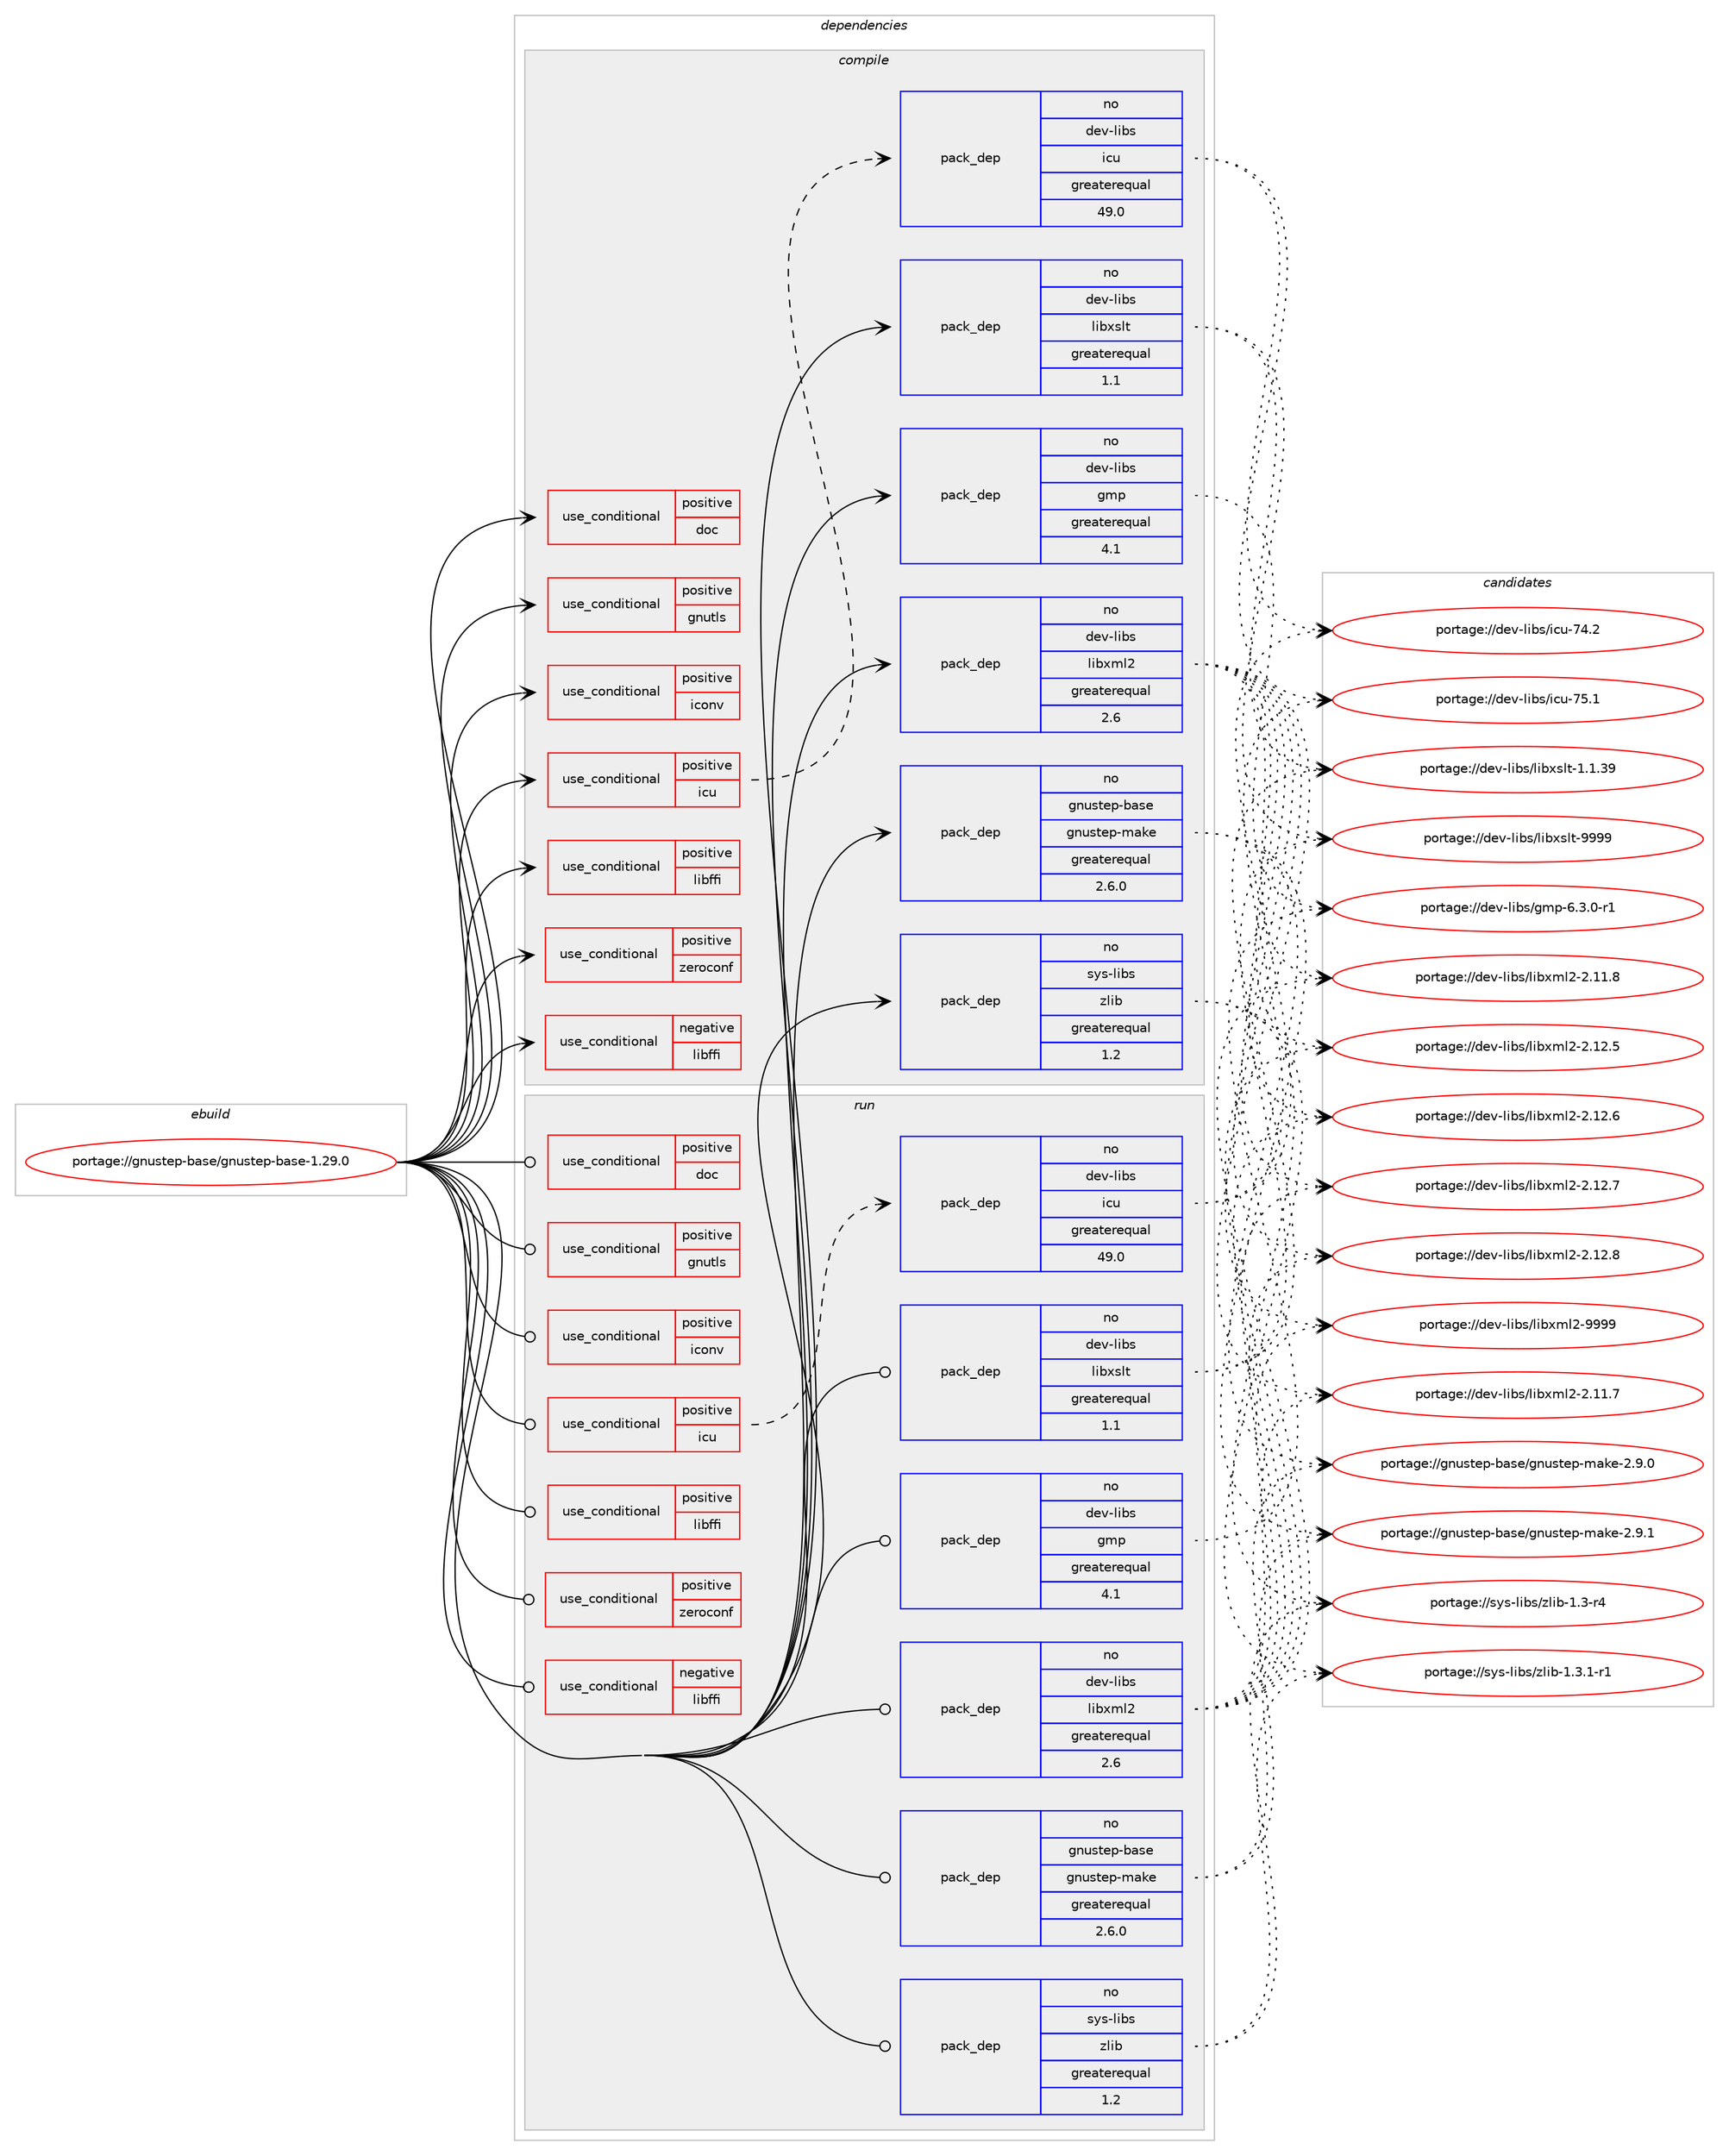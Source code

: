 digraph prolog {

# *************
# Graph options
# *************

newrank=true;
concentrate=true;
compound=true;
graph [rankdir=LR,fontname=Helvetica,fontsize=10,ranksep=1.5];#, ranksep=2.5, nodesep=0.2];
edge  [arrowhead=vee];
node  [fontname=Helvetica,fontsize=10];

# **********
# The ebuild
# **********

subgraph cluster_leftcol {
color=gray;
rank=same;
label=<<i>ebuild</i>>;
id [label="portage://gnustep-base/gnustep-base-1.29.0", color=red, width=4, href="../gnustep-base/gnustep-base-1.29.0.svg"];
}

# ****************
# The dependencies
# ****************

subgraph cluster_midcol {
color=gray;
label=<<i>dependencies</i>>;
subgraph cluster_compile {
fillcolor="#eeeeee";
style=filled;
label=<<i>compile</i>>;
subgraph cond64550 {
dependency120530 [label=<<TABLE BORDER="0" CELLBORDER="1" CELLSPACING="0" CELLPADDING="4"><TR><TD ROWSPAN="3" CELLPADDING="10">use_conditional</TD></TR><TR><TD>negative</TD></TR><TR><TD>libffi</TD></TR></TABLE>>, shape=none, color=red];
# *** BEGIN UNKNOWN DEPENDENCY TYPE (TODO) ***
# dependency120530 -> package_dependency(portage://gnustep-base/gnustep-base-1.29.0,install,no,dev-libs,ffcall,none,[,,],[],[])
# *** END UNKNOWN DEPENDENCY TYPE (TODO) ***

# *** BEGIN UNKNOWN DEPENDENCY TYPE (TODO) ***
# dependency120530 -> package_dependency(portage://gnustep-base/gnustep-base-1.29.0,install,no,gnustep-base,gnustep-make,none,[,,],[],[use(disable(native-exceptions),none)])
# *** END UNKNOWN DEPENDENCY TYPE (TODO) ***

}
id:e -> dependency120530:w [weight=20,style="solid",arrowhead="vee"];
subgraph cond64551 {
dependency120531 [label=<<TABLE BORDER="0" CELLBORDER="1" CELLSPACING="0" CELLPADDING="4"><TR><TD ROWSPAN="3" CELLPADDING="10">use_conditional</TD></TR><TR><TD>positive</TD></TR><TR><TD>doc</TD></TR></TABLE>>, shape=none, color=red];
# *** BEGIN UNKNOWN DEPENDENCY TYPE (TODO) ***
# dependency120531 -> package_dependency(portage://gnustep-base/gnustep-base-1.29.0,install,no,virtual,texi2dvi,none,[,,],[],[])
# *** END UNKNOWN DEPENDENCY TYPE (TODO) ***

# *** BEGIN UNKNOWN DEPENDENCY TYPE (TODO) ***
# dependency120531 -> package_dependency(portage://gnustep-base/gnustep-base-1.29.0,install,no,dev-tex,latex2html,none,[,,],[],[])
# *** END UNKNOWN DEPENDENCY TYPE (TODO) ***

# *** BEGIN UNKNOWN DEPENDENCY TYPE (TODO) ***
# dependency120531 -> package_dependency(portage://gnustep-base/gnustep-base-1.29.0,install,no,app-text,texi2html,none,[,,],[],[])
# *** END UNKNOWN DEPENDENCY TYPE (TODO) ***

}
id:e -> dependency120531:w [weight=20,style="solid",arrowhead="vee"];
subgraph cond64552 {
dependency120532 [label=<<TABLE BORDER="0" CELLBORDER="1" CELLSPACING="0" CELLPADDING="4"><TR><TD ROWSPAN="3" CELLPADDING="10">use_conditional</TD></TR><TR><TD>positive</TD></TR><TR><TD>gnutls</TD></TR></TABLE>>, shape=none, color=red];
# *** BEGIN UNKNOWN DEPENDENCY TYPE (TODO) ***
# dependency120532 -> package_dependency(portage://gnustep-base/gnustep-base-1.29.0,install,no,net-libs,gnutls,none,[,,],any_same_slot,[])
# *** END UNKNOWN DEPENDENCY TYPE (TODO) ***

}
id:e -> dependency120532:w [weight=20,style="solid",arrowhead="vee"];
subgraph cond64553 {
dependency120533 [label=<<TABLE BORDER="0" CELLBORDER="1" CELLSPACING="0" CELLPADDING="4"><TR><TD ROWSPAN="3" CELLPADDING="10">use_conditional</TD></TR><TR><TD>positive</TD></TR><TR><TD>iconv</TD></TR></TABLE>>, shape=none, color=red];
# *** BEGIN UNKNOWN DEPENDENCY TYPE (TODO) ***
# dependency120533 -> package_dependency(portage://gnustep-base/gnustep-base-1.29.0,install,no,virtual,libiconv,none,[,,],[],[])
# *** END UNKNOWN DEPENDENCY TYPE (TODO) ***

}
id:e -> dependency120533:w [weight=20,style="solid",arrowhead="vee"];
subgraph cond64554 {
dependency120534 [label=<<TABLE BORDER="0" CELLBORDER="1" CELLSPACING="0" CELLPADDING="4"><TR><TD ROWSPAN="3" CELLPADDING="10">use_conditional</TD></TR><TR><TD>positive</TD></TR><TR><TD>icu</TD></TR></TABLE>>, shape=none, color=red];
subgraph pack54458 {
dependency120535 [label=<<TABLE BORDER="0" CELLBORDER="1" CELLSPACING="0" CELLPADDING="4" WIDTH="220"><TR><TD ROWSPAN="6" CELLPADDING="30">pack_dep</TD></TR><TR><TD WIDTH="110">no</TD></TR><TR><TD>dev-libs</TD></TR><TR><TD>icu</TD></TR><TR><TD>greaterequal</TD></TR><TR><TD>49.0</TD></TR></TABLE>>, shape=none, color=blue];
}
dependency120534:e -> dependency120535:w [weight=20,style="dashed",arrowhead="vee"];
}
id:e -> dependency120534:w [weight=20,style="solid",arrowhead="vee"];
subgraph cond64555 {
dependency120536 [label=<<TABLE BORDER="0" CELLBORDER="1" CELLSPACING="0" CELLPADDING="4"><TR><TD ROWSPAN="3" CELLPADDING="10">use_conditional</TD></TR><TR><TD>positive</TD></TR><TR><TD>libffi</TD></TR></TABLE>>, shape=none, color=red];
# *** BEGIN UNKNOWN DEPENDENCY TYPE (TODO) ***
# dependency120536 -> package_dependency(portage://gnustep-base/gnustep-base-1.29.0,install,no,dev-libs,libffi,none,[,,],any_same_slot,[])
# *** END UNKNOWN DEPENDENCY TYPE (TODO) ***

}
id:e -> dependency120536:w [weight=20,style="solid",arrowhead="vee"];
subgraph cond64556 {
dependency120537 [label=<<TABLE BORDER="0" CELLBORDER="1" CELLSPACING="0" CELLPADDING="4"><TR><TD ROWSPAN="3" CELLPADDING="10">use_conditional</TD></TR><TR><TD>positive</TD></TR><TR><TD>zeroconf</TD></TR></TABLE>>, shape=none, color=red];
# *** BEGIN UNKNOWN DEPENDENCY TYPE (TODO) ***
# dependency120537 -> package_dependency(portage://gnustep-base/gnustep-base-1.29.0,install,no,net-dns,avahi,none,[,,],[],[])
# *** END UNKNOWN DEPENDENCY TYPE (TODO) ***

}
id:e -> dependency120537:w [weight=20,style="solid",arrowhead="vee"];
subgraph pack54459 {
dependency120538 [label=<<TABLE BORDER="0" CELLBORDER="1" CELLSPACING="0" CELLPADDING="4" WIDTH="220"><TR><TD ROWSPAN="6" CELLPADDING="30">pack_dep</TD></TR><TR><TD WIDTH="110">no</TD></TR><TR><TD>dev-libs</TD></TR><TR><TD>gmp</TD></TR><TR><TD>greaterequal</TD></TR><TR><TD>4.1</TD></TR></TABLE>>, shape=none, color=blue];
}
id:e -> dependency120538:w [weight=20,style="solid",arrowhead="vee"];
subgraph pack54460 {
dependency120539 [label=<<TABLE BORDER="0" CELLBORDER="1" CELLSPACING="0" CELLPADDING="4" WIDTH="220"><TR><TD ROWSPAN="6" CELLPADDING="30">pack_dep</TD></TR><TR><TD WIDTH="110">no</TD></TR><TR><TD>dev-libs</TD></TR><TR><TD>libxml2</TD></TR><TR><TD>greaterequal</TD></TR><TR><TD>2.6</TD></TR></TABLE>>, shape=none, color=blue];
}
id:e -> dependency120539:w [weight=20,style="solid",arrowhead="vee"];
subgraph pack54461 {
dependency120540 [label=<<TABLE BORDER="0" CELLBORDER="1" CELLSPACING="0" CELLPADDING="4" WIDTH="220"><TR><TD ROWSPAN="6" CELLPADDING="30">pack_dep</TD></TR><TR><TD WIDTH="110">no</TD></TR><TR><TD>dev-libs</TD></TR><TR><TD>libxslt</TD></TR><TR><TD>greaterequal</TD></TR><TR><TD>1.1</TD></TR></TABLE>>, shape=none, color=blue];
}
id:e -> dependency120540:w [weight=20,style="solid",arrowhead="vee"];
subgraph pack54462 {
dependency120541 [label=<<TABLE BORDER="0" CELLBORDER="1" CELLSPACING="0" CELLPADDING="4" WIDTH="220"><TR><TD ROWSPAN="6" CELLPADDING="30">pack_dep</TD></TR><TR><TD WIDTH="110">no</TD></TR><TR><TD>gnustep-base</TD></TR><TR><TD>gnustep-make</TD></TR><TR><TD>greaterequal</TD></TR><TR><TD>2.6.0</TD></TR></TABLE>>, shape=none, color=blue];
}
id:e -> dependency120541:w [weight=20,style="solid",arrowhead="vee"];
subgraph pack54463 {
dependency120542 [label=<<TABLE BORDER="0" CELLBORDER="1" CELLSPACING="0" CELLPADDING="4" WIDTH="220"><TR><TD ROWSPAN="6" CELLPADDING="30">pack_dep</TD></TR><TR><TD WIDTH="110">no</TD></TR><TR><TD>sys-libs</TD></TR><TR><TD>zlib</TD></TR><TR><TD>greaterequal</TD></TR><TR><TD>1.2</TD></TR></TABLE>>, shape=none, color=blue];
}
id:e -> dependency120542:w [weight=20,style="solid",arrowhead="vee"];
}
subgraph cluster_compileandrun {
fillcolor="#eeeeee";
style=filled;
label=<<i>compile and run</i>>;
}
subgraph cluster_run {
fillcolor="#eeeeee";
style=filled;
label=<<i>run</i>>;
subgraph cond64557 {
dependency120543 [label=<<TABLE BORDER="0" CELLBORDER="1" CELLSPACING="0" CELLPADDING="4"><TR><TD ROWSPAN="3" CELLPADDING="10">use_conditional</TD></TR><TR><TD>negative</TD></TR><TR><TD>libffi</TD></TR></TABLE>>, shape=none, color=red];
# *** BEGIN UNKNOWN DEPENDENCY TYPE (TODO) ***
# dependency120543 -> package_dependency(portage://gnustep-base/gnustep-base-1.29.0,run,no,dev-libs,ffcall,none,[,,],[],[])
# *** END UNKNOWN DEPENDENCY TYPE (TODO) ***

# *** BEGIN UNKNOWN DEPENDENCY TYPE (TODO) ***
# dependency120543 -> package_dependency(portage://gnustep-base/gnustep-base-1.29.0,run,no,gnustep-base,gnustep-make,none,[,,],[],[use(disable(native-exceptions),none)])
# *** END UNKNOWN DEPENDENCY TYPE (TODO) ***

}
id:e -> dependency120543:w [weight=20,style="solid",arrowhead="odot"];
subgraph cond64558 {
dependency120544 [label=<<TABLE BORDER="0" CELLBORDER="1" CELLSPACING="0" CELLPADDING="4"><TR><TD ROWSPAN="3" CELLPADDING="10">use_conditional</TD></TR><TR><TD>positive</TD></TR><TR><TD>doc</TD></TR></TABLE>>, shape=none, color=red];
# *** BEGIN UNKNOWN DEPENDENCY TYPE (TODO) ***
# dependency120544 -> package_dependency(portage://gnustep-base/gnustep-base-1.29.0,run,no,virtual,texi2dvi,none,[,,],[],[])
# *** END UNKNOWN DEPENDENCY TYPE (TODO) ***

# *** BEGIN UNKNOWN DEPENDENCY TYPE (TODO) ***
# dependency120544 -> package_dependency(portage://gnustep-base/gnustep-base-1.29.0,run,no,dev-tex,latex2html,none,[,,],[],[])
# *** END UNKNOWN DEPENDENCY TYPE (TODO) ***

# *** BEGIN UNKNOWN DEPENDENCY TYPE (TODO) ***
# dependency120544 -> package_dependency(portage://gnustep-base/gnustep-base-1.29.0,run,no,app-text,texi2html,none,[,,],[],[])
# *** END UNKNOWN DEPENDENCY TYPE (TODO) ***

}
id:e -> dependency120544:w [weight=20,style="solid",arrowhead="odot"];
subgraph cond64559 {
dependency120545 [label=<<TABLE BORDER="0" CELLBORDER="1" CELLSPACING="0" CELLPADDING="4"><TR><TD ROWSPAN="3" CELLPADDING="10">use_conditional</TD></TR><TR><TD>positive</TD></TR><TR><TD>gnutls</TD></TR></TABLE>>, shape=none, color=red];
# *** BEGIN UNKNOWN DEPENDENCY TYPE (TODO) ***
# dependency120545 -> package_dependency(portage://gnustep-base/gnustep-base-1.29.0,run,no,net-libs,gnutls,none,[,,],any_same_slot,[])
# *** END UNKNOWN DEPENDENCY TYPE (TODO) ***

}
id:e -> dependency120545:w [weight=20,style="solid",arrowhead="odot"];
subgraph cond64560 {
dependency120546 [label=<<TABLE BORDER="0" CELLBORDER="1" CELLSPACING="0" CELLPADDING="4"><TR><TD ROWSPAN="3" CELLPADDING="10">use_conditional</TD></TR><TR><TD>positive</TD></TR><TR><TD>iconv</TD></TR></TABLE>>, shape=none, color=red];
# *** BEGIN UNKNOWN DEPENDENCY TYPE (TODO) ***
# dependency120546 -> package_dependency(portage://gnustep-base/gnustep-base-1.29.0,run,no,virtual,libiconv,none,[,,],[],[])
# *** END UNKNOWN DEPENDENCY TYPE (TODO) ***

}
id:e -> dependency120546:w [weight=20,style="solid",arrowhead="odot"];
subgraph cond64561 {
dependency120547 [label=<<TABLE BORDER="0" CELLBORDER="1" CELLSPACING="0" CELLPADDING="4"><TR><TD ROWSPAN="3" CELLPADDING="10">use_conditional</TD></TR><TR><TD>positive</TD></TR><TR><TD>icu</TD></TR></TABLE>>, shape=none, color=red];
subgraph pack54464 {
dependency120548 [label=<<TABLE BORDER="0" CELLBORDER="1" CELLSPACING="0" CELLPADDING="4" WIDTH="220"><TR><TD ROWSPAN="6" CELLPADDING="30">pack_dep</TD></TR><TR><TD WIDTH="110">no</TD></TR><TR><TD>dev-libs</TD></TR><TR><TD>icu</TD></TR><TR><TD>greaterequal</TD></TR><TR><TD>49.0</TD></TR></TABLE>>, shape=none, color=blue];
}
dependency120547:e -> dependency120548:w [weight=20,style="dashed",arrowhead="vee"];
}
id:e -> dependency120547:w [weight=20,style="solid",arrowhead="odot"];
subgraph cond64562 {
dependency120549 [label=<<TABLE BORDER="0" CELLBORDER="1" CELLSPACING="0" CELLPADDING="4"><TR><TD ROWSPAN="3" CELLPADDING="10">use_conditional</TD></TR><TR><TD>positive</TD></TR><TR><TD>libffi</TD></TR></TABLE>>, shape=none, color=red];
# *** BEGIN UNKNOWN DEPENDENCY TYPE (TODO) ***
# dependency120549 -> package_dependency(portage://gnustep-base/gnustep-base-1.29.0,run,no,dev-libs,libffi,none,[,,],any_same_slot,[])
# *** END UNKNOWN DEPENDENCY TYPE (TODO) ***

}
id:e -> dependency120549:w [weight=20,style="solid",arrowhead="odot"];
subgraph cond64563 {
dependency120550 [label=<<TABLE BORDER="0" CELLBORDER="1" CELLSPACING="0" CELLPADDING="4"><TR><TD ROWSPAN="3" CELLPADDING="10">use_conditional</TD></TR><TR><TD>positive</TD></TR><TR><TD>zeroconf</TD></TR></TABLE>>, shape=none, color=red];
# *** BEGIN UNKNOWN DEPENDENCY TYPE (TODO) ***
# dependency120550 -> package_dependency(portage://gnustep-base/gnustep-base-1.29.0,run,no,net-dns,avahi,none,[,,],[],[])
# *** END UNKNOWN DEPENDENCY TYPE (TODO) ***

}
id:e -> dependency120550:w [weight=20,style="solid",arrowhead="odot"];
subgraph pack54465 {
dependency120551 [label=<<TABLE BORDER="0" CELLBORDER="1" CELLSPACING="0" CELLPADDING="4" WIDTH="220"><TR><TD ROWSPAN="6" CELLPADDING="30">pack_dep</TD></TR><TR><TD WIDTH="110">no</TD></TR><TR><TD>dev-libs</TD></TR><TR><TD>gmp</TD></TR><TR><TD>greaterequal</TD></TR><TR><TD>4.1</TD></TR></TABLE>>, shape=none, color=blue];
}
id:e -> dependency120551:w [weight=20,style="solid",arrowhead="odot"];
subgraph pack54466 {
dependency120552 [label=<<TABLE BORDER="0" CELLBORDER="1" CELLSPACING="0" CELLPADDING="4" WIDTH="220"><TR><TD ROWSPAN="6" CELLPADDING="30">pack_dep</TD></TR><TR><TD WIDTH="110">no</TD></TR><TR><TD>dev-libs</TD></TR><TR><TD>libxml2</TD></TR><TR><TD>greaterequal</TD></TR><TR><TD>2.6</TD></TR></TABLE>>, shape=none, color=blue];
}
id:e -> dependency120552:w [weight=20,style="solid",arrowhead="odot"];
subgraph pack54467 {
dependency120553 [label=<<TABLE BORDER="0" CELLBORDER="1" CELLSPACING="0" CELLPADDING="4" WIDTH="220"><TR><TD ROWSPAN="6" CELLPADDING="30">pack_dep</TD></TR><TR><TD WIDTH="110">no</TD></TR><TR><TD>dev-libs</TD></TR><TR><TD>libxslt</TD></TR><TR><TD>greaterequal</TD></TR><TR><TD>1.1</TD></TR></TABLE>>, shape=none, color=blue];
}
id:e -> dependency120553:w [weight=20,style="solid",arrowhead="odot"];
subgraph pack54468 {
dependency120554 [label=<<TABLE BORDER="0" CELLBORDER="1" CELLSPACING="0" CELLPADDING="4" WIDTH="220"><TR><TD ROWSPAN="6" CELLPADDING="30">pack_dep</TD></TR><TR><TD WIDTH="110">no</TD></TR><TR><TD>gnustep-base</TD></TR><TR><TD>gnustep-make</TD></TR><TR><TD>greaterequal</TD></TR><TR><TD>2.6.0</TD></TR></TABLE>>, shape=none, color=blue];
}
id:e -> dependency120554:w [weight=20,style="solid",arrowhead="odot"];
subgraph pack54469 {
dependency120555 [label=<<TABLE BORDER="0" CELLBORDER="1" CELLSPACING="0" CELLPADDING="4" WIDTH="220"><TR><TD ROWSPAN="6" CELLPADDING="30">pack_dep</TD></TR><TR><TD WIDTH="110">no</TD></TR><TR><TD>sys-libs</TD></TR><TR><TD>zlib</TD></TR><TR><TD>greaterequal</TD></TR><TR><TD>1.2</TD></TR></TABLE>>, shape=none, color=blue];
}
id:e -> dependency120555:w [weight=20,style="solid",arrowhead="odot"];
}
}

# **************
# The candidates
# **************

subgraph cluster_choices {
rank=same;
color=gray;
label=<<i>candidates</i>>;

subgraph choice54458 {
color=black;
nodesep=1;
choice100101118451081059811547105991174555524650 [label="portage://dev-libs/icu-74.2", color=red, width=4,href="../dev-libs/icu-74.2.svg"];
choice100101118451081059811547105991174555534649 [label="portage://dev-libs/icu-75.1", color=red, width=4,href="../dev-libs/icu-75.1.svg"];
dependency120535:e -> choice100101118451081059811547105991174555524650:w [style=dotted,weight="100"];
dependency120535:e -> choice100101118451081059811547105991174555534649:w [style=dotted,weight="100"];
}
subgraph choice54459 {
color=black;
nodesep=1;
choice1001011184510810598115471031091124554465146484511449 [label="portage://dev-libs/gmp-6.3.0-r1", color=red, width=4,href="../dev-libs/gmp-6.3.0-r1.svg"];
dependency120538:e -> choice1001011184510810598115471031091124554465146484511449:w [style=dotted,weight="100"];
}
subgraph choice54460 {
color=black;
nodesep=1;
choice100101118451081059811547108105981201091085045504649494655 [label="portage://dev-libs/libxml2-2.11.7", color=red, width=4,href="../dev-libs/libxml2-2.11.7.svg"];
choice100101118451081059811547108105981201091085045504649494656 [label="portage://dev-libs/libxml2-2.11.8", color=red, width=4,href="../dev-libs/libxml2-2.11.8.svg"];
choice100101118451081059811547108105981201091085045504649504653 [label="portage://dev-libs/libxml2-2.12.5", color=red, width=4,href="../dev-libs/libxml2-2.12.5.svg"];
choice100101118451081059811547108105981201091085045504649504654 [label="portage://dev-libs/libxml2-2.12.6", color=red, width=4,href="../dev-libs/libxml2-2.12.6.svg"];
choice100101118451081059811547108105981201091085045504649504655 [label="portage://dev-libs/libxml2-2.12.7", color=red, width=4,href="../dev-libs/libxml2-2.12.7.svg"];
choice100101118451081059811547108105981201091085045504649504656 [label="portage://dev-libs/libxml2-2.12.8", color=red, width=4,href="../dev-libs/libxml2-2.12.8.svg"];
choice10010111845108105981154710810598120109108504557575757 [label="portage://dev-libs/libxml2-9999", color=red, width=4,href="../dev-libs/libxml2-9999.svg"];
dependency120539:e -> choice100101118451081059811547108105981201091085045504649494655:w [style=dotted,weight="100"];
dependency120539:e -> choice100101118451081059811547108105981201091085045504649494656:w [style=dotted,weight="100"];
dependency120539:e -> choice100101118451081059811547108105981201091085045504649504653:w [style=dotted,weight="100"];
dependency120539:e -> choice100101118451081059811547108105981201091085045504649504654:w [style=dotted,weight="100"];
dependency120539:e -> choice100101118451081059811547108105981201091085045504649504655:w [style=dotted,weight="100"];
dependency120539:e -> choice100101118451081059811547108105981201091085045504649504656:w [style=dotted,weight="100"];
dependency120539:e -> choice10010111845108105981154710810598120109108504557575757:w [style=dotted,weight="100"];
}
subgraph choice54461 {
color=black;
nodesep=1;
choice1001011184510810598115471081059812011510811645494649465157 [label="portage://dev-libs/libxslt-1.1.39", color=red, width=4,href="../dev-libs/libxslt-1.1.39.svg"];
choice100101118451081059811547108105981201151081164557575757 [label="portage://dev-libs/libxslt-9999", color=red, width=4,href="../dev-libs/libxslt-9999.svg"];
dependency120540:e -> choice1001011184510810598115471081059812011510811645494649465157:w [style=dotted,weight="100"];
dependency120540:e -> choice100101118451081059811547108105981201151081164557575757:w [style=dotted,weight="100"];
}
subgraph choice54462 {
color=black;
nodesep=1;
choice103110117115116101112459897115101471031101171151161011124510997107101455046574648 [label="portage://gnustep-base/gnustep-make-2.9.0", color=red, width=4,href="../gnustep-base/gnustep-make-2.9.0.svg"];
choice103110117115116101112459897115101471031101171151161011124510997107101455046574649 [label="portage://gnustep-base/gnustep-make-2.9.1", color=red, width=4,href="../gnustep-base/gnustep-make-2.9.1.svg"];
dependency120541:e -> choice103110117115116101112459897115101471031101171151161011124510997107101455046574648:w [style=dotted,weight="100"];
dependency120541:e -> choice103110117115116101112459897115101471031101171151161011124510997107101455046574649:w [style=dotted,weight="100"];
}
subgraph choice54463 {
color=black;
nodesep=1;
choice11512111545108105981154712210810598454946514511452 [label="portage://sys-libs/zlib-1.3-r4", color=red, width=4,href="../sys-libs/zlib-1.3-r4.svg"];
choice115121115451081059811547122108105984549465146494511449 [label="portage://sys-libs/zlib-1.3.1-r1", color=red, width=4,href="../sys-libs/zlib-1.3.1-r1.svg"];
dependency120542:e -> choice11512111545108105981154712210810598454946514511452:w [style=dotted,weight="100"];
dependency120542:e -> choice115121115451081059811547122108105984549465146494511449:w [style=dotted,weight="100"];
}
subgraph choice54464 {
color=black;
nodesep=1;
choice100101118451081059811547105991174555524650 [label="portage://dev-libs/icu-74.2", color=red, width=4,href="../dev-libs/icu-74.2.svg"];
choice100101118451081059811547105991174555534649 [label="portage://dev-libs/icu-75.1", color=red, width=4,href="../dev-libs/icu-75.1.svg"];
dependency120548:e -> choice100101118451081059811547105991174555524650:w [style=dotted,weight="100"];
dependency120548:e -> choice100101118451081059811547105991174555534649:w [style=dotted,weight="100"];
}
subgraph choice54465 {
color=black;
nodesep=1;
choice1001011184510810598115471031091124554465146484511449 [label="portage://dev-libs/gmp-6.3.0-r1", color=red, width=4,href="../dev-libs/gmp-6.3.0-r1.svg"];
dependency120551:e -> choice1001011184510810598115471031091124554465146484511449:w [style=dotted,weight="100"];
}
subgraph choice54466 {
color=black;
nodesep=1;
choice100101118451081059811547108105981201091085045504649494655 [label="portage://dev-libs/libxml2-2.11.7", color=red, width=4,href="../dev-libs/libxml2-2.11.7.svg"];
choice100101118451081059811547108105981201091085045504649494656 [label="portage://dev-libs/libxml2-2.11.8", color=red, width=4,href="../dev-libs/libxml2-2.11.8.svg"];
choice100101118451081059811547108105981201091085045504649504653 [label="portage://dev-libs/libxml2-2.12.5", color=red, width=4,href="../dev-libs/libxml2-2.12.5.svg"];
choice100101118451081059811547108105981201091085045504649504654 [label="portage://dev-libs/libxml2-2.12.6", color=red, width=4,href="../dev-libs/libxml2-2.12.6.svg"];
choice100101118451081059811547108105981201091085045504649504655 [label="portage://dev-libs/libxml2-2.12.7", color=red, width=4,href="../dev-libs/libxml2-2.12.7.svg"];
choice100101118451081059811547108105981201091085045504649504656 [label="portage://dev-libs/libxml2-2.12.8", color=red, width=4,href="../dev-libs/libxml2-2.12.8.svg"];
choice10010111845108105981154710810598120109108504557575757 [label="portage://dev-libs/libxml2-9999", color=red, width=4,href="../dev-libs/libxml2-9999.svg"];
dependency120552:e -> choice100101118451081059811547108105981201091085045504649494655:w [style=dotted,weight="100"];
dependency120552:e -> choice100101118451081059811547108105981201091085045504649494656:w [style=dotted,weight="100"];
dependency120552:e -> choice100101118451081059811547108105981201091085045504649504653:w [style=dotted,weight="100"];
dependency120552:e -> choice100101118451081059811547108105981201091085045504649504654:w [style=dotted,weight="100"];
dependency120552:e -> choice100101118451081059811547108105981201091085045504649504655:w [style=dotted,weight="100"];
dependency120552:e -> choice100101118451081059811547108105981201091085045504649504656:w [style=dotted,weight="100"];
dependency120552:e -> choice10010111845108105981154710810598120109108504557575757:w [style=dotted,weight="100"];
}
subgraph choice54467 {
color=black;
nodesep=1;
choice1001011184510810598115471081059812011510811645494649465157 [label="portage://dev-libs/libxslt-1.1.39", color=red, width=4,href="../dev-libs/libxslt-1.1.39.svg"];
choice100101118451081059811547108105981201151081164557575757 [label="portage://dev-libs/libxslt-9999", color=red, width=4,href="../dev-libs/libxslt-9999.svg"];
dependency120553:e -> choice1001011184510810598115471081059812011510811645494649465157:w [style=dotted,weight="100"];
dependency120553:e -> choice100101118451081059811547108105981201151081164557575757:w [style=dotted,weight="100"];
}
subgraph choice54468 {
color=black;
nodesep=1;
choice103110117115116101112459897115101471031101171151161011124510997107101455046574648 [label="portage://gnustep-base/gnustep-make-2.9.0", color=red, width=4,href="../gnustep-base/gnustep-make-2.9.0.svg"];
choice103110117115116101112459897115101471031101171151161011124510997107101455046574649 [label="portage://gnustep-base/gnustep-make-2.9.1", color=red, width=4,href="../gnustep-base/gnustep-make-2.9.1.svg"];
dependency120554:e -> choice103110117115116101112459897115101471031101171151161011124510997107101455046574648:w [style=dotted,weight="100"];
dependency120554:e -> choice103110117115116101112459897115101471031101171151161011124510997107101455046574649:w [style=dotted,weight="100"];
}
subgraph choice54469 {
color=black;
nodesep=1;
choice11512111545108105981154712210810598454946514511452 [label="portage://sys-libs/zlib-1.3-r4", color=red, width=4,href="../sys-libs/zlib-1.3-r4.svg"];
choice115121115451081059811547122108105984549465146494511449 [label="portage://sys-libs/zlib-1.3.1-r1", color=red, width=4,href="../sys-libs/zlib-1.3.1-r1.svg"];
dependency120555:e -> choice11512111545108105981154712210810598454946514511452:w [style=dotted,weight="100"];
dependency120555:e -> choice115121115451081059811547122108105984549465146494511449:w [style=dotted,weight="100"];
}
}

}
